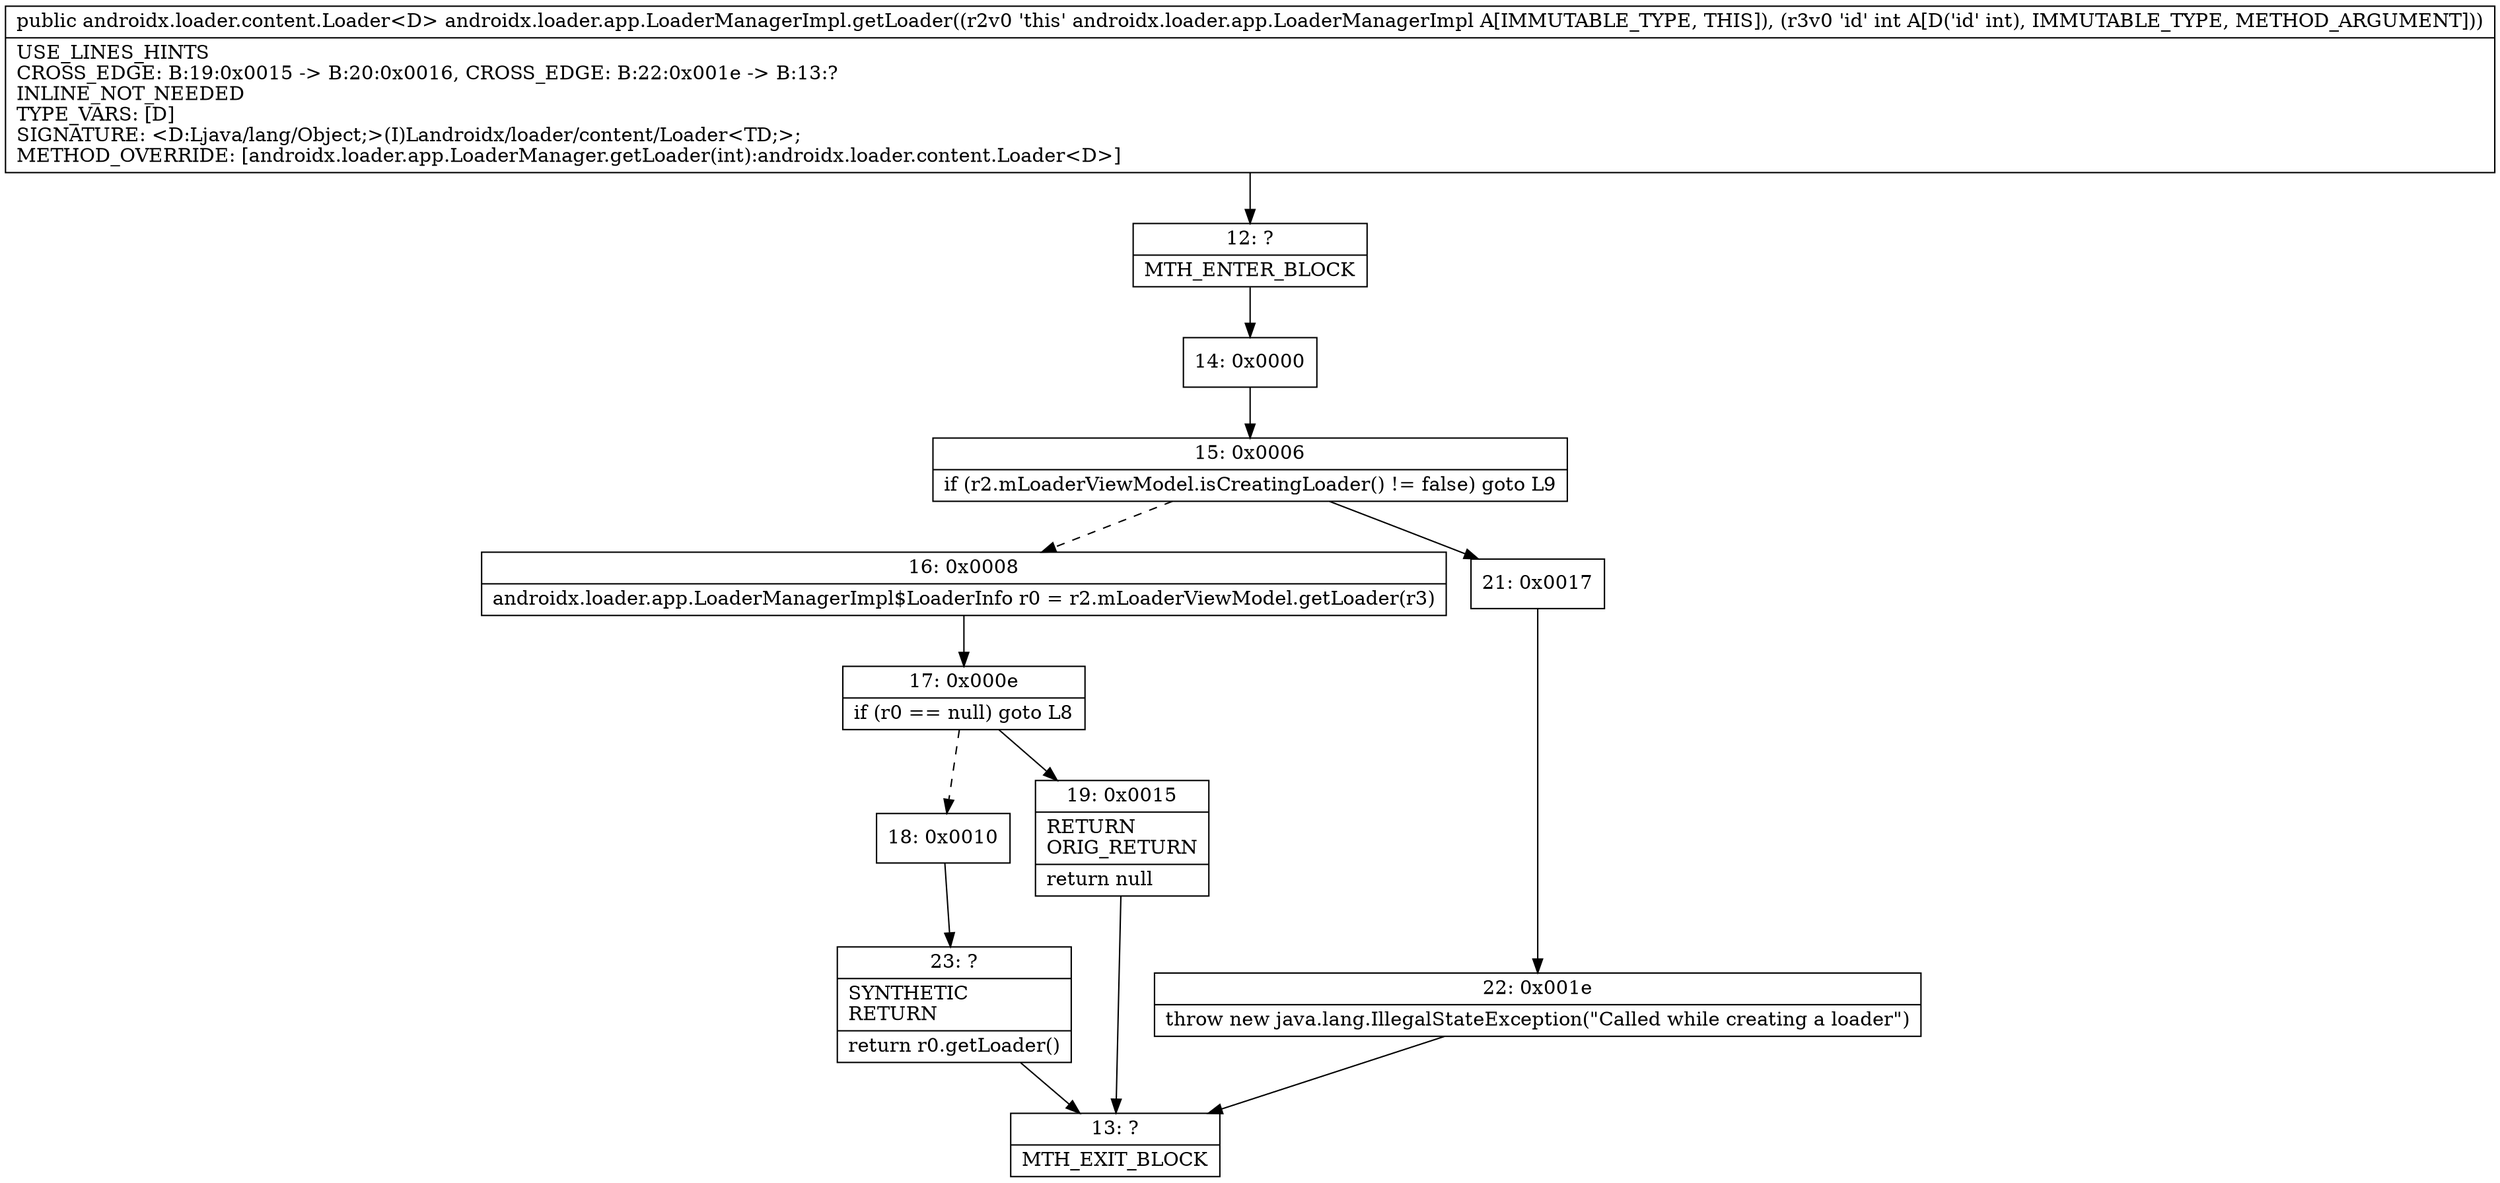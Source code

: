 digraph "CFG forandroidx.loader.app.LoaderManagerImpl.getLoader(I)Landroidx\/loader\/content\/Loader;" {
Node_12 [shape=record,label="{12\:\ ?|MTH_ENTER_BLOCK\l}"];
Node_14 [shape=record,label="{14\:\ 0x0000}"];
Node_15 [shape=record,label="{15\:\ 0x0006|if (r2.mLoaderViewModel.isCreatingLoader() != false) goto L9\l}"];
Node_16 [shape=record,label="{16\:\ 0x0008|androidx.loader.app.LoaderManagerImpl$LoaderInfo r0 = r2.mLoaderViewModel.getLoader(r3)\l}"];
Node_17 [shape=record,label="{17\:\ 0x000e|if (r0 == null) goto L8\l}"];
Node_18 [shape=record,label="{18\:\ 0x0010}"];
Node_23 [shape=record,label="{23\:\ ?|SYNTHETIC\lRETURN\l|return r0.getLoader()\l}"];
Node_13 [shape=record,label="{13\:\ ?|MTH_EXIT_BLOCK\l}"];
Node_19 [shape=record,label="{19\:\ 0x0015|RETURN\lORIG_RETURN\l|return null\l}"];
Node_21 [shape=record,label="{21\:\ 0x0017}"];
Node_22 [shape=record,label="{22\:\ 0x001e|throw new java.lang.IllegalStateException(\"Called while creating a loader\")\l}"];
MethodNode[shape=record,label="{public androidx.loader.content.Loader\<D\> androidx.loader.app.LoaderManagerImpl.getLoader((r2v0 'this' androidx.loader.app.LoaderManagerImpl A[IMMUTABLE_TYPE, THIS]), (r3v0 'id' int A[D('id' int), IMMUTABLE_TYPE, METHOD_ARGUMENT]))  | USE_LINES_HINTS\lCROSS_EDGE: B:19:0x0015 \-\> B:20:0x0016, CROSS_EDGE: B:22:0x001e \-\> B:13:?\lINLINE_NOT_NEEDED\lTYPE_VARS: [D]\lSIGNATURE: \<D:Ljava\/lang\/Object;\>(I)Landroidx\/loader\/content\/Loader\<TD;\>;\lMETHOD_OVERRIDE: [androidx.loader.app.LoaderManager.getLoader(int):androidx.loader.content.Loader\<D\>]\l}"];
MethodNode -> Node_12;Node_12 -> Node_14;
Node_14 -> Node_15;
Node_15 -> Node_16[style=dashed];
Node_15 -> Node_21;
Node_16 -> Node_17;
Node_17 -> Node_18[style=dashed];
Node_17 -> Node_19;
Node_18 -> Node_23;
Node_23 -> Node_13;
Node_19 -> Node_13;
Node_21 -> Node_22;
Node_22 -> Node_13;
}

